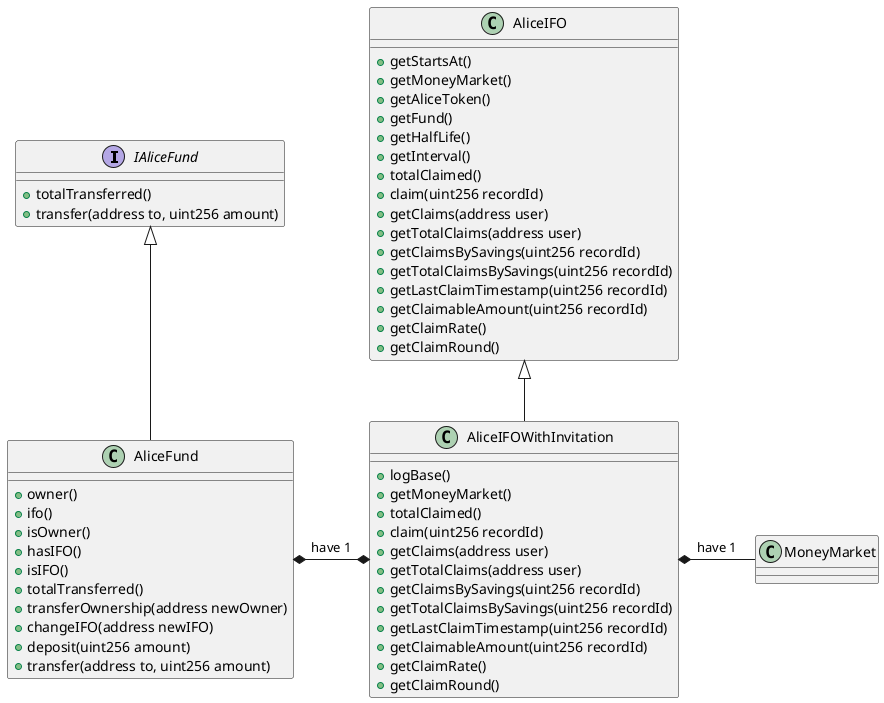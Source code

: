 @startuml

interface IAliceFund {
    + totalTransferred()
    + transfer(address to, uint256 amount)
}

class AliceFund {
    + owner()
    + ifo()
    + isOwner()
    + hasIFO()
    + isIFO()
    + totalTransferred()
    + transferOwnership(address newOwner)
    + changeIFO(address newIFO)
    + deposit(uint256 amount)
    + transfer(address to, uint256 amount)
}

class MoneyMarket

class AliceIFO {
    + getStartsAt()
    + getMoneyMarket()
    + getAliceToken()
    + getFund()
    + getHalfLife()
    + getInterval()
    + totalClaimed()
    + claim(uint256 recordId)
    + getClaims(address user)
    + getTotalClaims(address user)
    + getClaimsBySavings(uint256 recordId)
    + getTotalClaimsBySavings(uint256 recordId)
    + getLastClaimTimestamp(uint256 recordId)
    + getClaimableAmount(uint256 recordId)
    + getClaimRate()
    + getClaimRound()
}

class AliceIFOWithInvitation extends AliceIFO {
    + logBase()
    + getMoneyMarket()
    + totalClaimed()
    + claim(uint256 recordId)
    + getClaims(address user)
    + getTotalClaims(address user)
    + getClaimsBySavings(uint256 recordId)
    + getTotalClaimsBySavings(uint256 recordId)
    + getLastClaimTimestamp(uint256 recordId)
    + getClaimableAmount(uint256 recordId)
    + getClaimRate()
    + getClaimRound()
}


IAliceFund <|-- AliceFund
AliceIFOWithInvitation *- MoneyMarket : have 1
AliceFund *-* AliceIFOWithInvitation : have 1
@enduml
